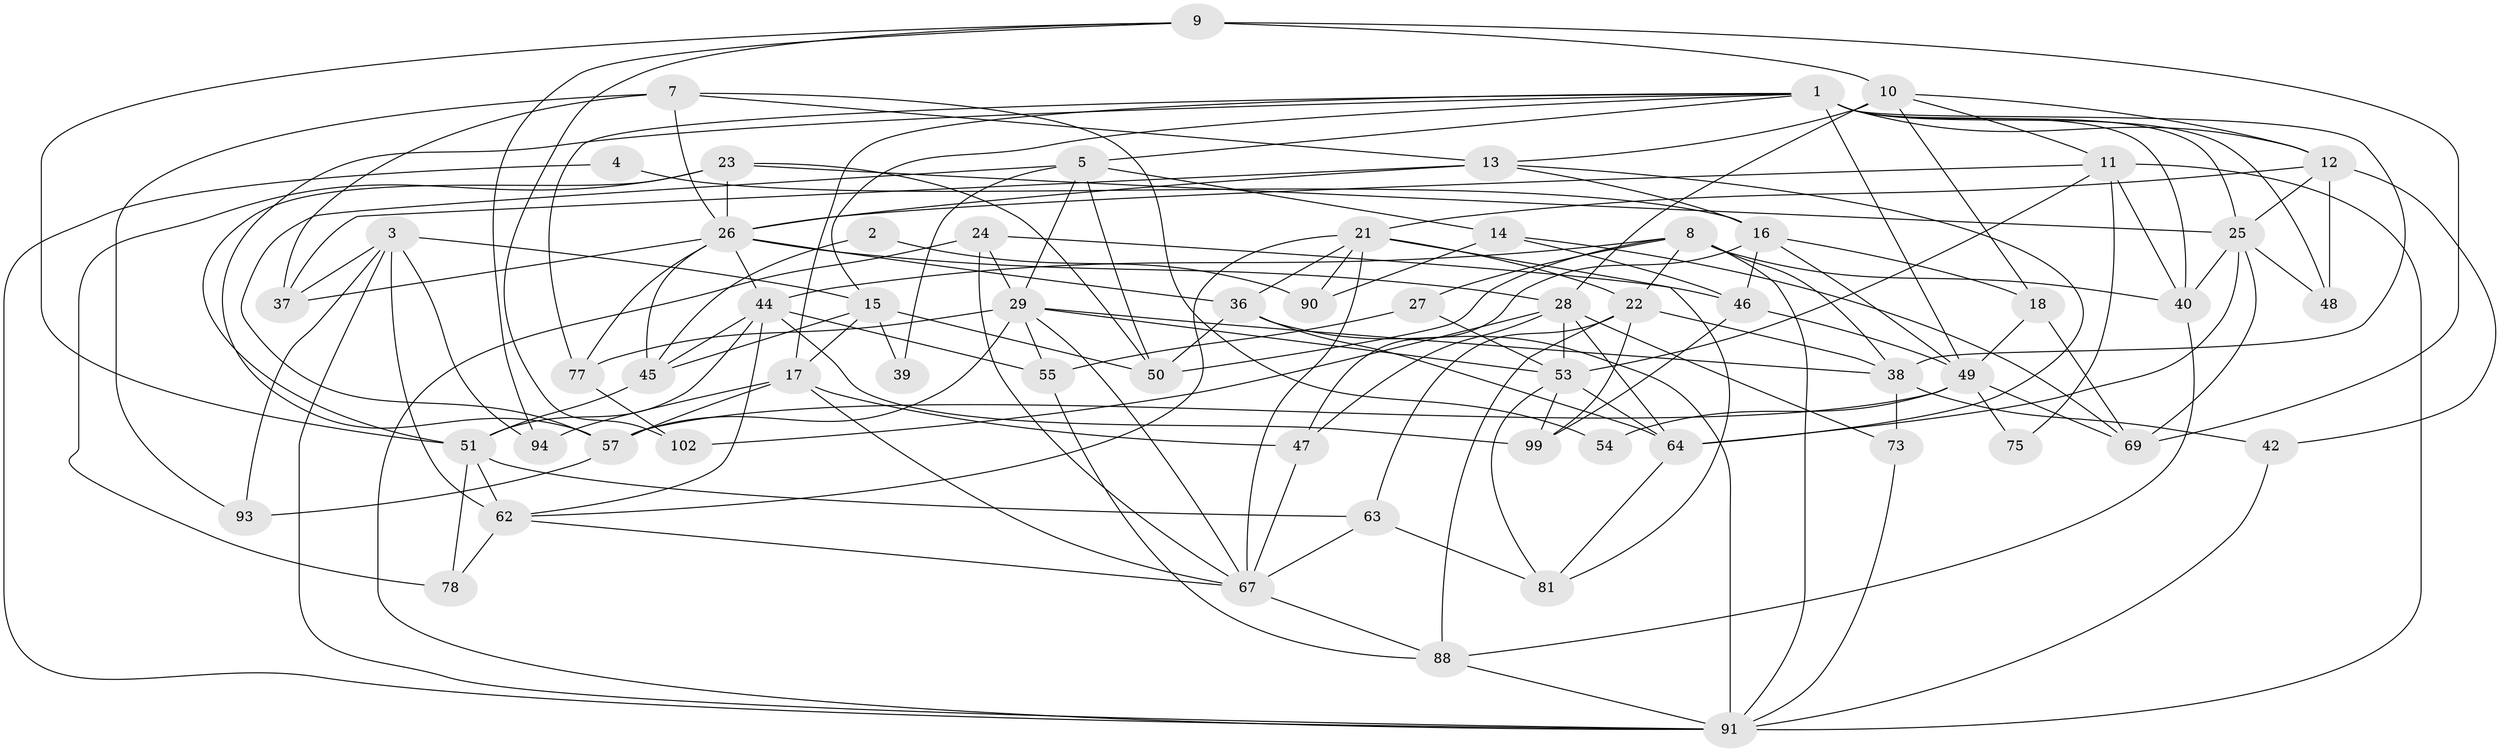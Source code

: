 // original degree distribution, {5: 0.16666666666666666, 2: 0.10784313725490197, 3: 0.28431372549019607, 4: 0.30392156862745096, 8: 0.00980392156862745, 6: 0.08823529411764706, 7: 0.0392156862745098}
// Generated by graph-tools (version 1.1) at 2025/11/02/27/25 16:11:21]
// undirected, 61 vertices, 157 edges
graph export_dot {
graph [start="1"]
  node [color=gray90,style=filled];
  1 [super="+6"];
  2;
  3 [super="+87"];
  4;
  5 [super="+19"];
  7 [super="+33"];
  8 [super="+71"];
  9 [super="+35"];
  10 [super="+60"];
  11;
  12 [super="+34"];
  13 [super="+43"];
  14 [super="+79"];
  15 [super="+65"];
  16 [super="+83"];
  17 [super="+20"];
  18 [super="+100"];
  21 [super="+32"];
  22 [super="+41"];
  23 [super="+31"];
  24;
  25 [super="+74"];
  26 [super="+30"];
  27;
  28 [super="+56"];
  29 [super="+70"];
  36;
  37 [super="+84"];
  38 [super="+52"];
  39;
  40 [super="+101"];
  42 [super="+59"];
  44 [super="+85"];
  45 [super="+76"];
  46 [super="+98"];
  47 [super="+80"];
  48;
  49 [super="+61"];
  50 [super="+82"];
  51 [super="+89"];
  53 [super="+58"];
  54;
  55 [super="+66"];
  57 [super="+86"];
  62 [super="+95"];
  63 [super="+72"];
  64 [super="+68"];
  67 [super="+92"];
  69;
  73;
  75;
  77;
  78;
  81;
  88;
  90;
  91 [super="+97"];
  93 [super="+96"];
  94;
  99;
  102;
  1 -- 12;
  1 -- 25;
  1 -- 57;
  1 -- 5;
  1 -- 40;
  1 -- 77;
  1 -- 48;
  1 -- 49;
  1 -- 15;
  1 -- 17;
  1 -- 38;
  2 -- 90;
  2 -- 45;
  3 -- 93;
  3 -- 62;
  3 -- 37;
  3 -- 91;
  3 -- 94;
  3 -- 15;
  4 -- 16;
  4 -- 91;
  5 -- 50;
  5 -- 57;
  5 -- 29;
  5 -- 14;
  5 -- 39;
  7 -- 26;
  7 -- 54;
  7 -- 37;
  7 -- 13;
  7 -- 93;
  8 -- 27;
  8 -- 50;
  8 -- 22;
  8 -- 91;
  8 -- 44;
  8 -- 40;
  8 -- 38;
  9 -- 102;
  9 -- 10 [weight=2];
  9 -- 94;
  9 -- 51;
  9 -- 69;
  10 -- 13;
  10 -- 18;
  10 -- 11;
  10 -- 28;
  10 -- 12;
  11 -- 26;
  11 -- 91;
  11 -- 75;
  11 -- 53;
  11 -- 40;
  12 -- 48;
  12 -- 42;
  12 -- 25;
  12 -- 21;
  13 -- 64;
  13 -- 16;
  13 -- 37;
  13 -- 26;
  14 -- 46;
  14 -- 90;
  14 -- 69;
  15 -- 50;
  15 -- 39;
  15 -- 45;
  15 -- 17;
  16 -- 46;
  16 -- 49;
  16 -- 18;
  16 -- 47;
  17 -- 47;
  17 -- 57;
  17 -- 94;
  17 -- 67;
  18 -- 69;
  18 -- 49;
  21 -- 62;
  21 -- 22;
  21 -- 67;
  21 -- 90;
  21 -- 81;
  21 -- 36;
  22 -- 38;
  22 -- 88;
  22 -- 99;
  22 -- 63;
  23 -- 51;
  23 -- 26;
  23 -- 50;
  23 -- 25;
  23 -- 78;
  24 -- 29;
  24 -- 91;
  24 -- 67;
  24 -- 46;
  25 -- 64;
  25 -- 48;
  25 -- 69;
  25 -- 40;
  26 -- 77;
  26 -- 45;
  26 -- 36;
  26 -- 37;
  26 -- 28;
  26 -- 44;
  27 -- 55;
  27 -- 53;
  28 -- 53;
  28 -- 73;
  28 -- 64;
  28 -- 102;
  28 -- 47;
  29 -- 77;
  29 -- 67;
  29 -- 53;
  29 -- 57 [weight=2];
  29 -- 55;
  29 -- 38;
  36 -- 64;
  36 -- 91;
  36 -- 50;
  38 -- 73;
  38 -- 42;
  40 -- 88;
  42 -- 91;
  44 -- 45;
  44 -- 99;
  44 -- 55;
  44 -- 62;
  44 -- 51;
  45 -- 51;
  46 -- 99;
  46 -- 49;
  47 -- 67 [weight=2];
  49 -- 69;
  49 -- 54;
  49 -- 57;
  49 -- 75;
  51 -- 78;
  51 -- 62 [weight=2];
  51 -- 63;
  53 -- 64;
  53 -- 99;
  53 -- 81;
  55 -- 88;
  57 -- 93;
  62 -- 67;
  62 -- 78;
  63 -- 81;
  63 -- 67;
  64 -- 81;
  67 -- 88;
  73 -- 91;
  77 -- 102;
  88 -- 91;
}
